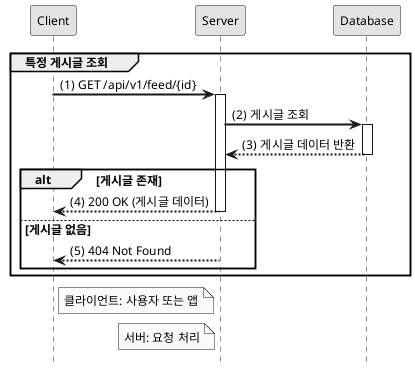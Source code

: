 @startuml

hide footbox
autoactivate on

' 스타일 설정
skinparam monochrome true
skinparam shadowing false
skinparam defaultFontSize 12
skinparam defaultFontName Arial
skinparam sequenceArrowThickness 2

participant "Client" as C
participant "Server" as S
participant "Database" as DB

group 특정 게시글 조회
    autonumber 1 "(0)"
    C -> S: GET /api/v1/feed/{id}
    S -> DB: 게시글 조회
    DB --> S: 게시글 데이터 반환
    alt 게시글 존재
        S --> C: 200 OK (게시글 데이터)
    else 게시글 없음
        S --> C: 404 Not Found
    end
end

note right of C: 클라이언트: 사용자 또는 앱
note left of S: 서버: 요청 처리

@enduml
